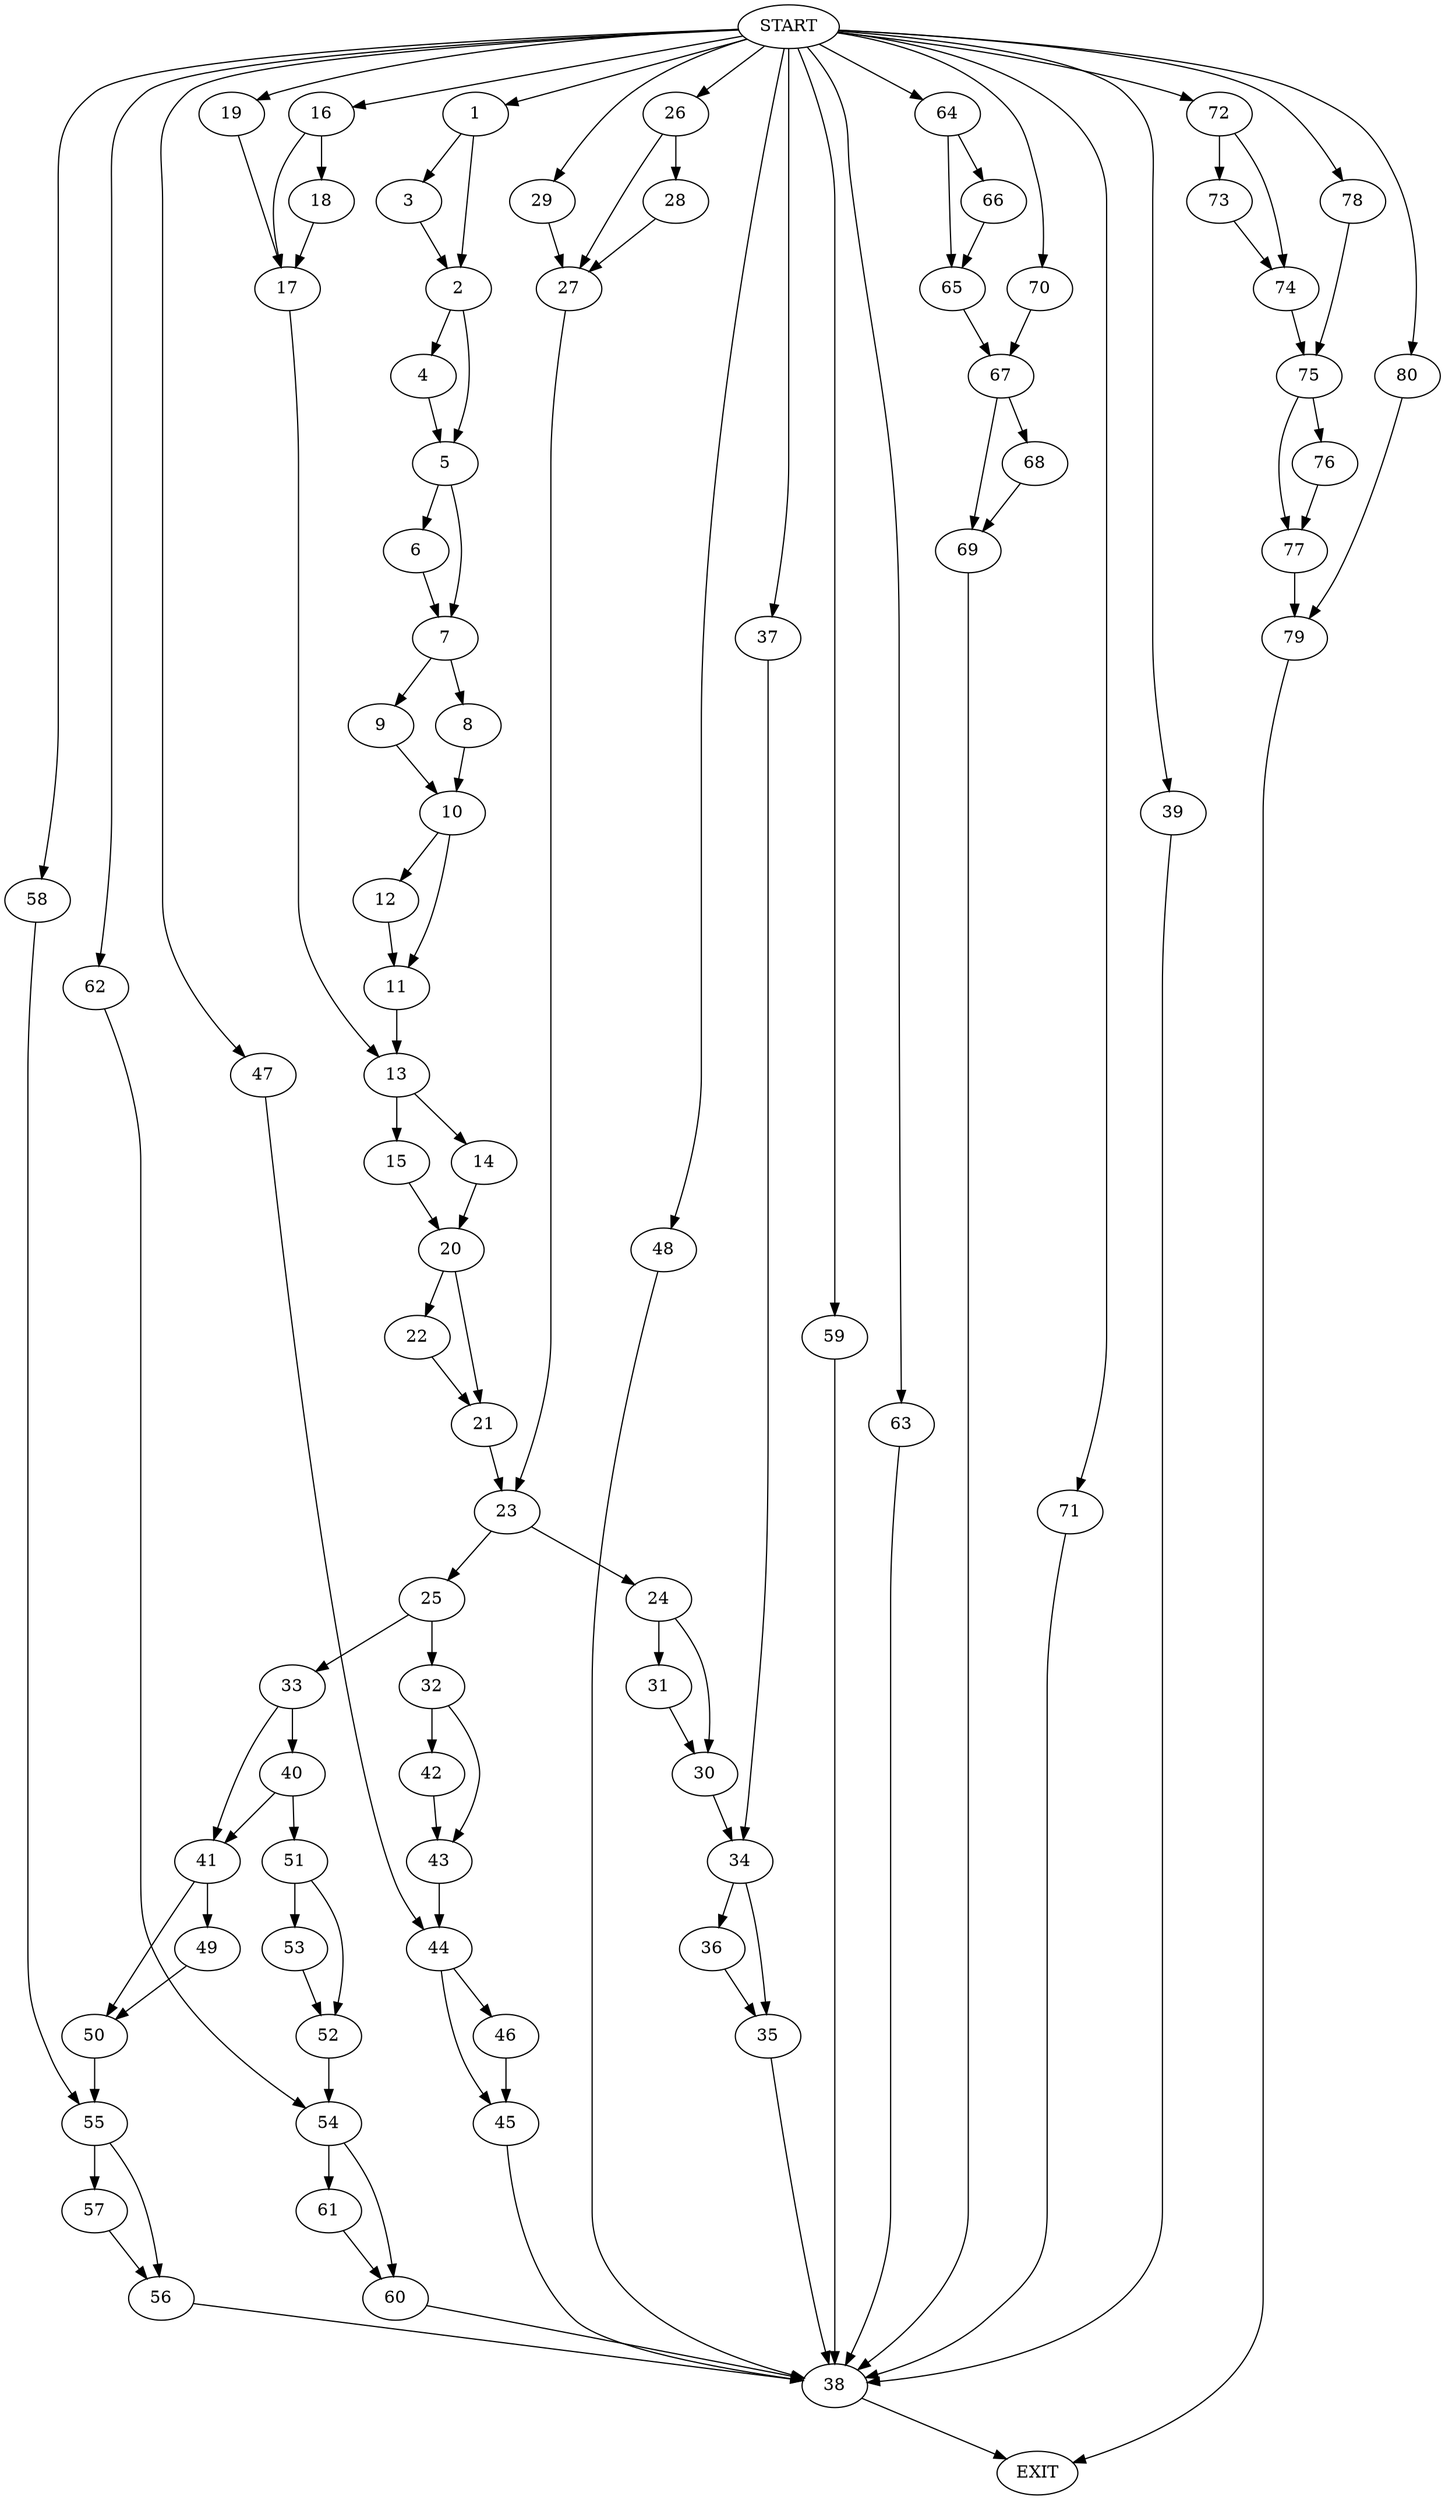 digraph {
0 [label="START"]
81 [label="EXIT"]
0 -> 1
1 -> 2
1 -> 3
3 -> 2
2 -> 4
2 -> 5
4 -> 5
5 -> 6
5 -> 7
7 -> 8
7 -> 9
6 -> 7
9 -> 10
8 -> 10
10 -> 11
10 -> 12
11 -> 13
12 -> 11
13 -> 14
13 -> 15
0 -> 16
16 -> 17
16 -> 18
18 -> 17
17 -> 13
0 -> 19
19 -> 17
14 -> 20
15 -> 20
20 -> 21
20 -> 22
21 -> 23
22 -> 21
23 -> 24
23 -> 25
0 -> 26
26 -> 27
26 -> 28
27 -> 23
28 -> 27
0 -> 29
29 -> 27
24 -> 30
24 -> 31
25 -> 32
25 -> 33
30 -> 34
31 -> 30
34 -> 35
34 -> 36
0 -> 37
37 -> 34
36 -> 35
35 -> 38
38 -> 81
0 -> 39
39 -> 38
33 -> 40
33 -> 41
32 -> 42
32 -> 43
42 -> 43
43 -> 44
44 -> 45
44 -> 46
0 -> 47
47 -> 44
46 -> 45
45 -> 38
0 -> 48
48 -> 38
41 -> 49
41 -> 50
40 -> 41
40 -> 51
51 -> 52
51 -> 53
53 -> 52
52 -> 54
49 -> 50
50 -> 55
55 -> 56
55 -> 57
0 -> 58
58 -> 55
57 -> 56
56 -> 38
0 -> 59
59 -> 38
54 -> 60
54 -> 61
0 -> 62
62 -> 54
60 -> 38
61 -> 60
0 -> 63
63 -> 38
0 -> 64
64 -> 65
64 -> 66
66 -> 65
65 -> 67
67 -> 68
67 -> 69
0 -> 70
70 -> 67
69 -> 38
68 -> 69
0 -> 71
71 -> 38
0 -> 72
72 -> 73
72 -> 74
73 -> 74
74 -> 75
75 -> 76
75 -> 77
0 -> 78
78 -> 75
77 -> 79
76 -> 77
79 -> 81
0 -> 80
80 -> 79
}
